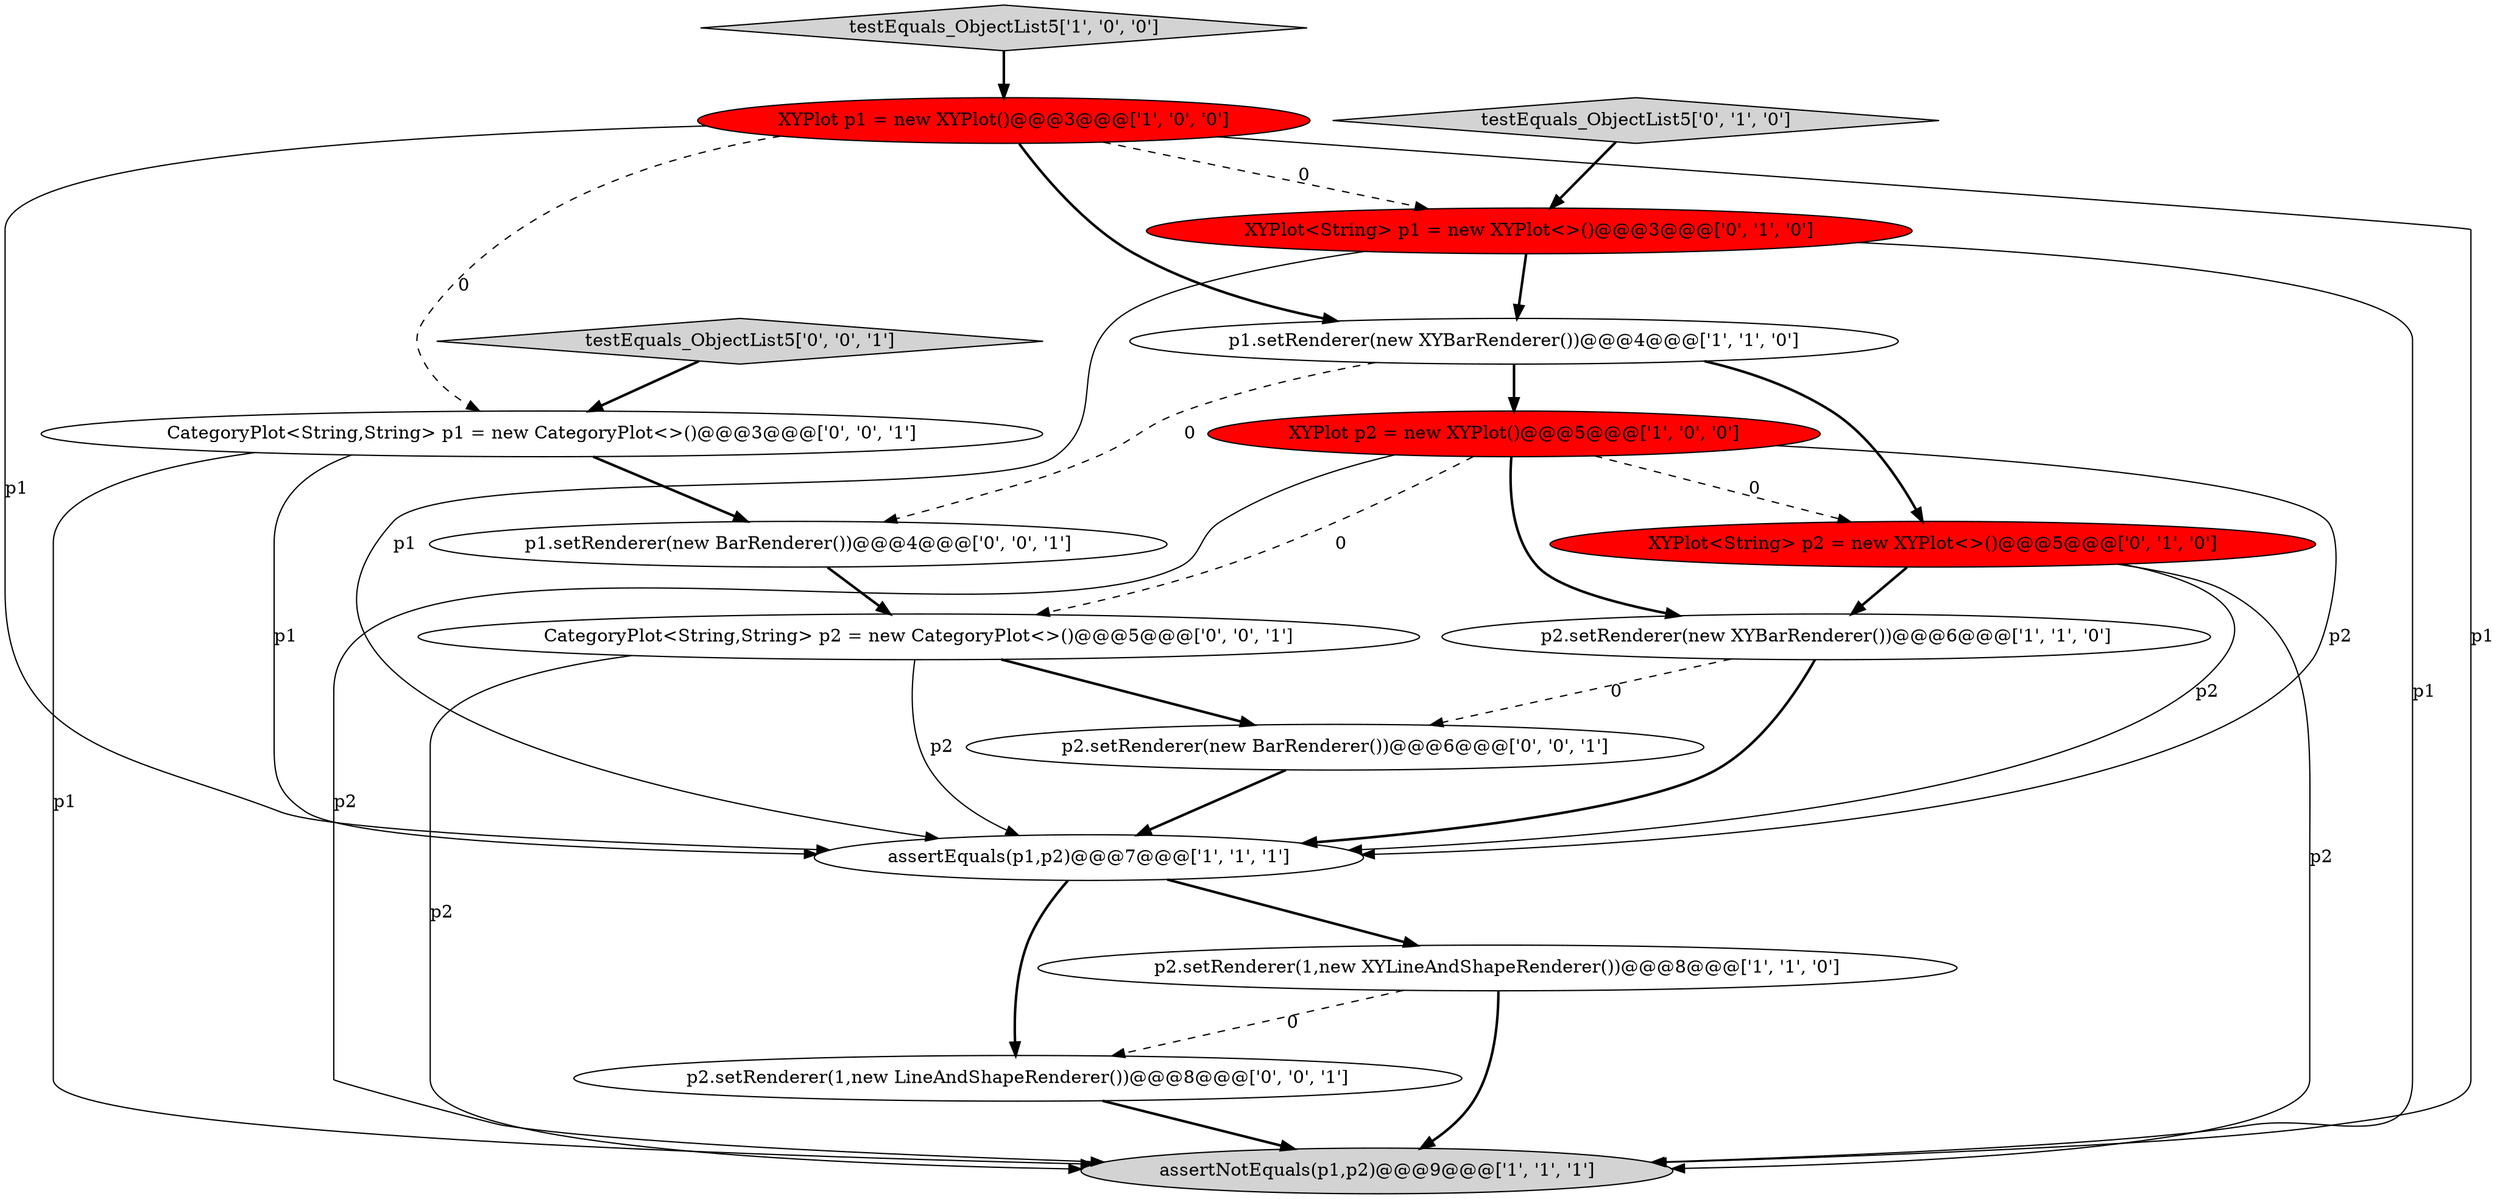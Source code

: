 digraph {
3 [style = filled, label = "testEquals_ObjectList5['1', '0', '0']", fillcolor = lightgray, shape = diamond image = "AAA0AAABBB1BBB"];
5 [style = filled, label = "p2.setRenderer(new XYBarRenderer())@@@6@@@['1', '1', '0']", fillcolor = white, shape = ellipse image = "AAA0AAABBB1BBB"];
6 [style = filled, label = "p1.setRenderer(new XYBarRenderer())@@@4@@@['1', '1', '0']", fillcolor = white, shape = ellipse image = "AAA0AAABBB1BBB"];
16 [style = filled, label = "p2.setRenderer(new BarRenderer())@@@6@@@['0', '0', '1']", fillcolor = white, shape = ellipse image = "AAA0AAABBB3BBB"];
7 [style = filled, label = "XYPlot p1 = new XYPlot()@@@3@@@['1', '0', '0']", fillcolor = red, shape = ellipse image = "AAA1AAABBB1BBB"];
10 [style = filled, label = "XYPlot<String> p2 = new XYPlot<>()@@@5@@@['0', '1', '0']", fillcolor = red, shape = ellipse image = "AAA1AAABBB2BBB"];
13 [style = filled, label = "CategoryPlot<String,String> p1 = new CategoryPlot<>()@@@3@@@['0', '0', '1']", fillcolor = white, shape = ellipse image = "AAA0AAABBB3BBB"];
15 [style = filled, label = "testEquals_ObjectList5['0', '0', '1']", fillcolor = lightgray, shape = diamond image = "AAA0AAABBB3BBB"];
8 [style = filled, label = "XYPlot<String> p1 = new XYPlot<>()@@@3@@@['0', '1', '0']", fillcolor = red, shape = ellipse image = "AAA1AAABBB2BBB"];
14 [style = filled, label = "CategoryPlot<String,String> p2 = new CategoryPlot<>()@@@5@@@['0', '0', '1']", fillcolor = white, shape = ellipse image = "AAA0AAABBB3BBB"];
2 [style = filled, label = "XYPlot p2 = new XYPlot()@@@5@@@['1', '0', '0']", fillcolor = red, shape = ellipse image = "AAA1AAABBB1BBB"];
0 [style = filled, label = "p2.setRenderer(1,new XYLineAndShapeRenderer())@@@8@@@['1', '1', '0']", fillcolor = white, shape = ellipse image = "AAA0AAABBB1BBB"];
1 [style = filled, label = "assertNotEquals(p1,p2)@@@9@@@['1', '1', '1']", fillcolor = lightgray, shape = ellipse image = "AAA0AAABBB1BBB"];
11 [style = filled, label = "p1.setRenderer(new BarRenderer())@@@4@@@['0', '0', '1']", fillcolor = white, shape = ellipse image = "AAA0AAABBB3BBB"];
12 [style = filled, label = "p2.setRenderer(1,new LineAndShapeRenderer())@@@8@@@['0', '0', '1']", fillcolor = white, shape = ellipse image = "AAA0AAABBB3BBB"];
4 [style = filled, label = "assertEquals(p1,p2)@@@7@@@['1', '1', '1']", fillcolor = white, shape = ellipse image = "AAA0AAABBB1BBB"];
9 [style = filled, label = "testEquals_ObjectList5['0', '1', '0']", fillcolor = lightgray, shape = diamond image = "AAA0AAABBB2BBB"];
14->16 [style = bold, label=""];
15->13 [style = bold, label=""];
11->14 [style = bold, label=""];
8->1 [style = solid, label="p1"];
7->1 [style = solid, label="p1"];
6->11 [style = dashed, label="0"];
7->8 [style = dashed, label="0"];
8->6 [style = bold, label=""];
0->12 [style = dashed, label="0"];
9->8 [style = bold, label=""];
12->1 [style = bold, label=""];
13->11 [style = bold, label=""];
2->10 [style = dashed, label="0"];
4->0 [style = bold, label=""];
6->2 [style = bold, label=""];
5->16 [style = dashed, label="0"];
14->4 [style = solid, label="p2"];
10->1 [style = solid, label="p2"];
10->5 [style = bold, label=""];
7->4 [style = solid, label="p1"];
2->1 [style = solid, label="p2"];
2->14 [style = dashed, label="0"];
3->7 [style = bold, label=""];
2->4 [style = solid, label="p2"];
10->4 [style = solid, label="p2"];
14->1 [style = solid, label="p2"];
0->1 [style = bold, label=""];
6->10 [style = bold, label=""];
13->4 [style = solid, label="p1"];
5->4 [style = bold, label=""];
7->6 [style = bold, label=""];
7->13 [style = dashed, label="0"];
4->12 [style = bold, label=""];
13->1 [style = solid, label="p1"];
8->4 [style = solid, label="p1"];
16->4 [style = bold, label=""];
2->5 [style = bold, label=""];
}
